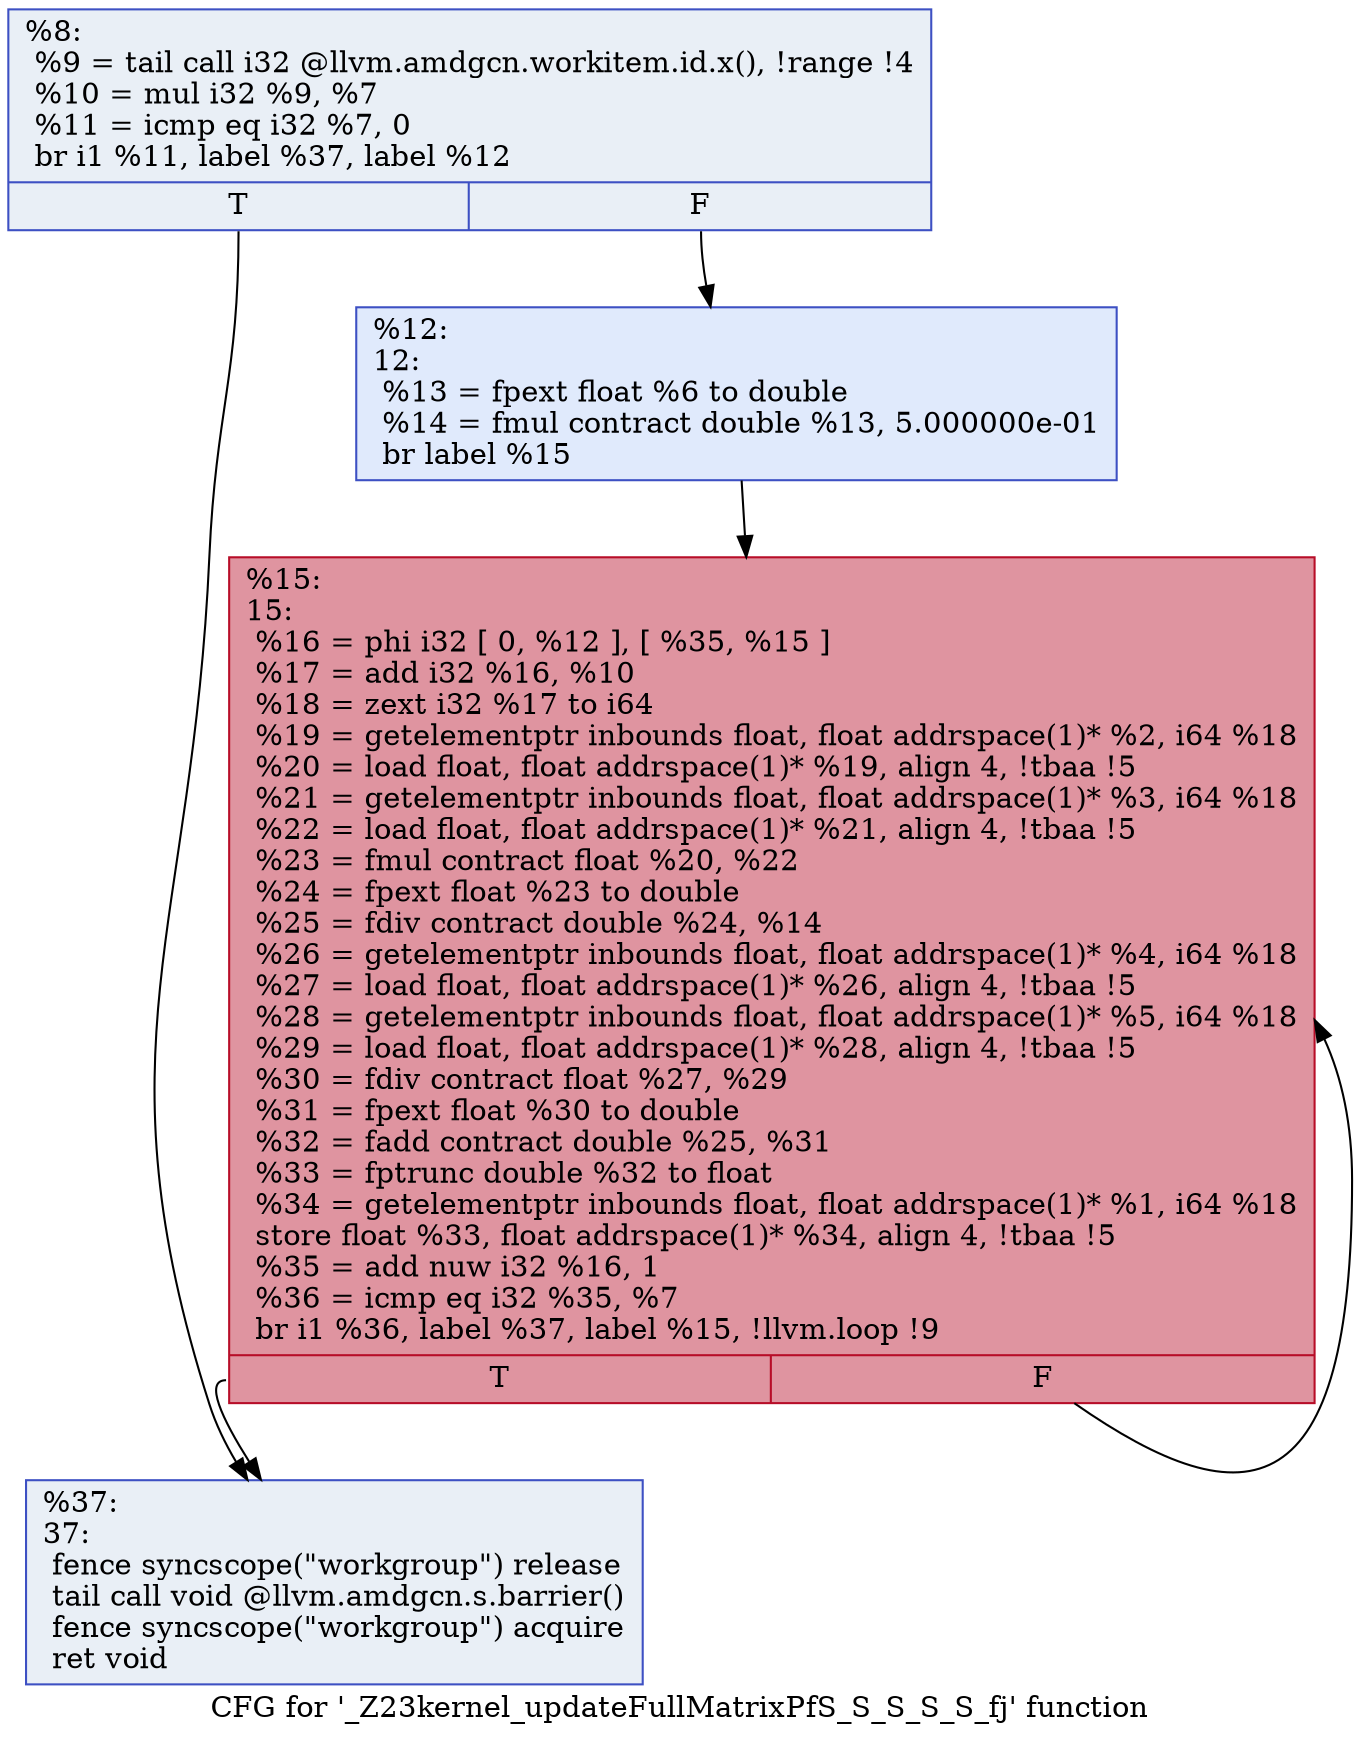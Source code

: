 digraph "CFG for '_Z23kernel_updateFullMatrixPfS_S_S_S_S_fj' function" {
	label="CFG for '_Z23kernel_updateFullMatrixPfS_S_S_S_S_fj' function";

	Node0x4d8a470 [shape=record,color="#3d50c3ff", style=filled, fillcolor="#cedaeb70",label="{%8:\l  %9 = tail call i32 @llvm.amdgcn.workitem.id.x(), !range !4\l  %10 = mul i32 %9, %7\l  %11 = icmp eq i32 %7, 0\l  br i1 %11, label %37, label %12\l|{<s0>T|<s1>F}}"];
	Node0x4d8a470:s0 -> Node0x4d8b980;
	Node0x4d8a470:s1 -> Node0x4d8b9d0;
	Node0x4d8b9d0 [shape=record,color="#3d50c3ff", style=filled, fillcolor="#b9d0f970",label="{%12:\l12:                                               \l  %13 = fpext float %6 to double\l  %14 = fmul contract double %13, 5.000000e-01\l  br label %15\l}"];
	Node0x4d8b9d0 -> Node0x4d8c620;
	Node0x4d8c620 [shape=record,color="#b70d28ff", style=filled, fillcolor="#b70d2870",label="{%15:\l15:                                               \l  %16 = phi i32 [ 0, %12 ], [ %35, %15 ]\l  %17 = add i32 %16, %10\l  %18 = zext i32 %17 to i64\l  %19 = getelementptr inbounds float, float addrspace(1)* %2, i64 %18\l  %20 = load float, float addrspace(1)* %19, align 4, !tbaa !5\l  %21 = getelementptr inbounds float, float addrspace(1)* %3, i64 %18\l  %22 = load float, float addrspace(1)* %21, align 4, !tbaa !5\l  %23 = fmul contract float %20, %22\l  %24 = fpext float %23 to double\l  %25 = fdiv contract double %24, %14\l  %26 = getelementptr inbounds float, float addrspace(1)* %4, i64 %18\l  %27 = load float, float addrspace(1)* %26, align 4, !tbaa !5\l  %28 = getelementptr inbounds float, float addrspace(1)* %5, i64 %18\l  %29 = load float, float addrspace(1)* %28, align 4, !tbaa !5\l  %30 = fdiv contract float %27, %29\l  %31 = fpext float %30 to double\l  %32 = fadd contract double %25, %31\l  %33 = fptrunc double %32 to float\l  %34 = getelementptr inbounds float, float addrspace(1)* %1, i64 %18\l  store float %33, float addrspace(1)* %34, align 4, !tbaa !5\l  %35 = add nuw i32 %16, 1\l  %36 = icmp eq i32 %35, %7\l  br i1 %36, label %37, label %15, !llvm.loop !9\l|{<s0>T|<s1>F}}"];
	Node0x4d8c620:s0 -> Node0x4d8b980;
	Node0x4d8c620:s1 -> Node0x4d8c620;
	Node0x4d8b980 [shape=record,color="#3d50c3ff", style=filled, fillcolor="#cedaeb70",label="{%37:\l37:                                               \l  fence syncscope(\"workgroup\") release\l  tail call void @llvm.amdgcn.s.barrier()\l  fence syncscope(\"workgroup\") acquire\l  ret void\l}"];
}
